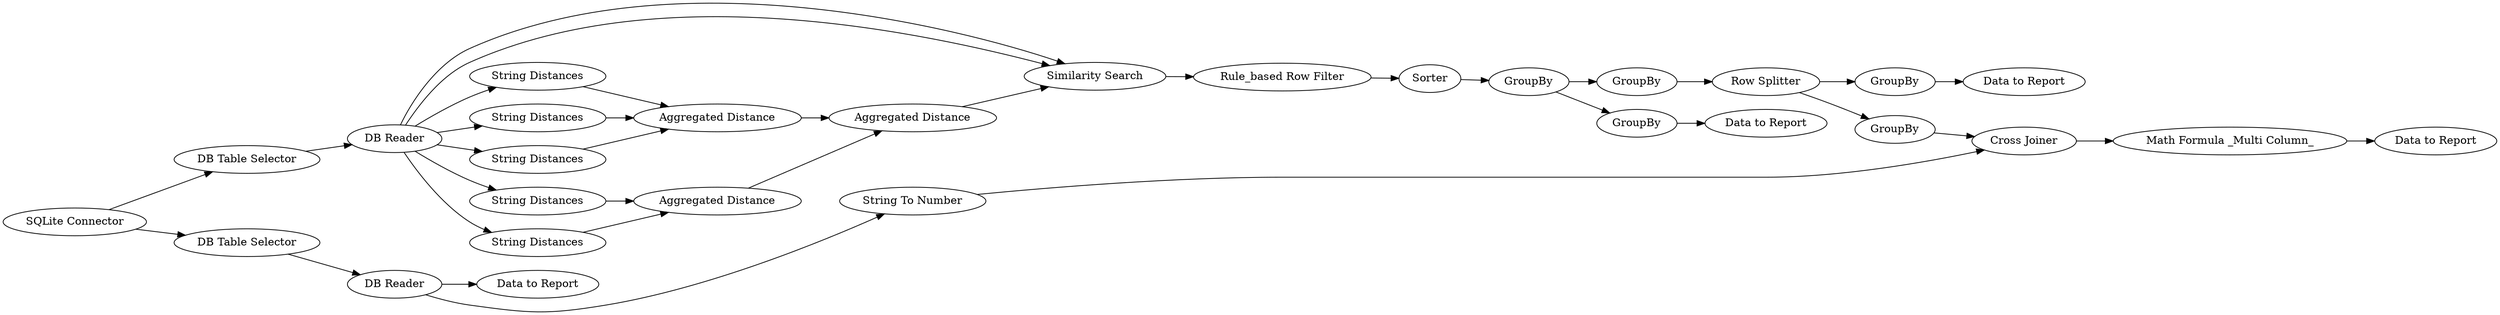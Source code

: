 digraph {
	1 [label="SQLite Connector"]
	5 [label="DB Table Selector"]
	6 [label="DB Reader"]
	7 [label="Data to Report"]
	16 [label="DB Table Selector"]
	17 [label="DB Reader"]
	19 [label="Data to Report"]
	23 [label="Similarity Search"]
	29 [label=Sorter]
	36 [label="Aggregated Distance"]
	37 [label="String Distances"]
	38 [label="String Distances"]
	39 [label="String Distances"]
	40 [label="Aggregated Distance"]
	41 [label="String Distances"]
	42 [label="String Distances"]
	43 [label="Aggregated Distance"]
	44 [label="Rule_based Row Filter"]
	45 [label=GroupBy]
	46 [label=GroupBy]
	47 [label="Row Splitter"]
	48 [label=GroupBy]
	49 [label=GroupBy]
	50 [label="Data to Report"]
	52 [label=GroupBy]
	55 [label="String To Number"]
	56 [label="Math Formula _Multi Column_"]
	58 [label="Cross Joiner"]
	59 [label="Data to Report"]
	1 -> 5
	1 -> 16
	5 -> 6
	6 -> 37
	6 -> 39
	6 -> 38
	6 -> 41
	6 -> 42
	6 -> 23
	6 -> 23
	16 -> 17
	17 -> 19
	17 -> 55
	23 -> 44
	29 -> 49
	36 -> 40
	37 -> 36
	38 -> 36
	39 -> 36
	40 -> 23
	41 -> 43
	42 -> 43
	43 -> 40
	44 -> 29
	45 -> 47
	46 -> 50
	47 -> 48
	47 -> 52
	48 -> 7
	49 -> 45
	49 -> 46
	52 -> 58
	55 -> 58
	56 -> 59
	58 -> 56
	rankdir=LR
}
